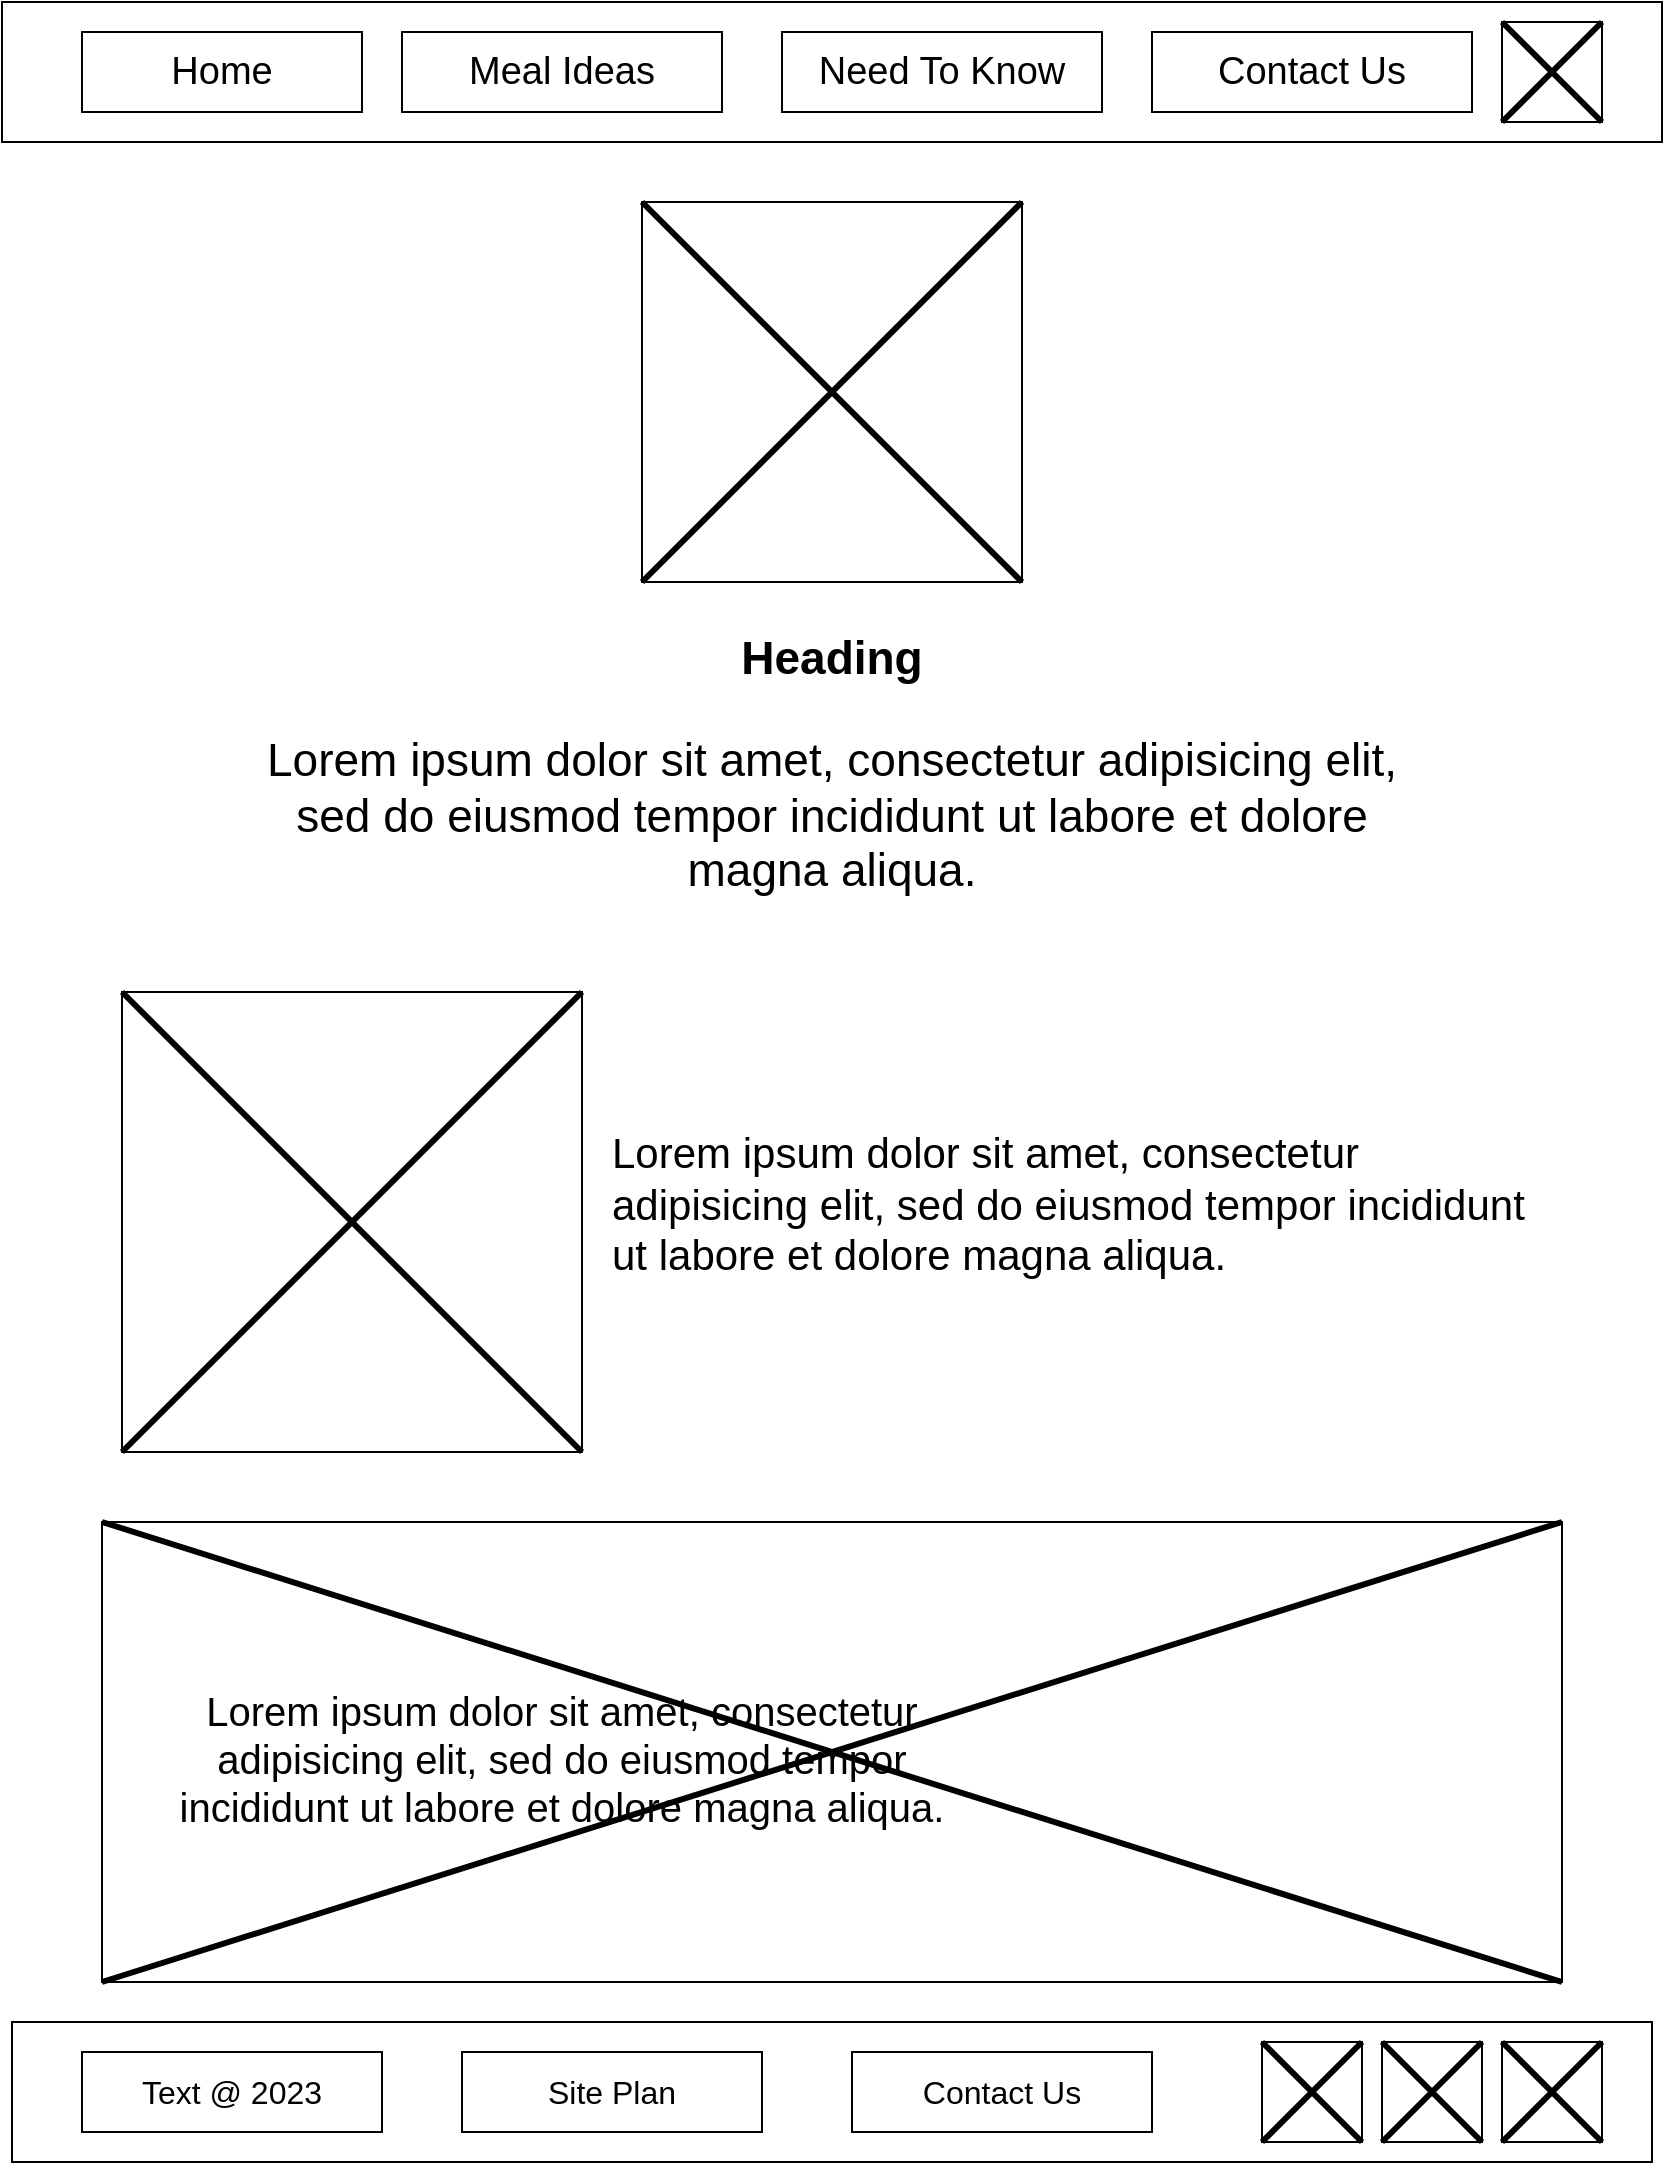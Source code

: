 <mxfile version="22.0.8" type="device">
  <diagram name="Page-1" id="4NdmZDGdV9eQTbaRouFe">
    <mxGraphModel dx="2284" dy="2958" grid="1" gridSize="10" guides="1" tooltips="1" connect="1" arrows="1" fold="1" page="1" pageScale="1" pageWidth="850" pageHeight="1100" math="0" shadow="0">
      <root>
        <mxCell id="0" />
        <mxCell id="1" parent="0" />
        <mxCell id="ePWSj0OLA_SV6YG4xHlB-1" value="" style="rounded=0;whiteSpace=wrap;html=1;" vertex="1" parent="1">
          <mxGeometry x="-840" y="-2190" width="830" height="70" as="geometry" />
        </mxCell>
        <mxCell id="ePWSj0OLA_SV6YG4xHlB-2" value="" style="whiteSpace=wrap;html=1;aspect=fixed;" vertex="1" parent="1">
          <mxGeometry x="-90" y="-2180" width="50" height="50" as="geometry" />
        </mxCell>
        <mxCell id="ePWSj0OLA_SV6YG4xHlB-3" value="" style="shape=umlDestroy;whiteSpace=wrap;html=1;strokeWidth=3;targetShapes=umlLifeline;" vertex="1" parent="1">
          <mxGeometry x="-90" y="-2180" width="50" height="50" as="geometry" />
        </mxCell>
        <mxCell id="ePWSj0OLA_SV6YG4xHlB-4" value="&lt;font style=&quot;font-size: 19px;&quot;&gt;Home&lt;/font&gt;" style="html=1;whiteSpace=wrap;" vertex="1" parent="1">
          <mxGeometry x="-800" y="-2175" width="140" height="40" as="geometry" />
        </mxCell>
        <mxCell id="ePWSj0OLA_SV6YG4xHlB-5" value="&lt;font style=&quot;font-size: 19px;&quot;&gt;Meal Ideas&lt;/font&gt;" style="html=1;whiteSpace=wrap;" vertex="1" parent="1">
          <mxGeometry x="-640" y="-2175" width="160" height="40" as="geometry" />
        </mxCell>
        <mxCell id="ePWSj0OLA_SV6YG4xHlB-6" value="&lt;font style=&quot;font-size: 19px;&quot;&gt;Need To Know&lt;/font&gt;" style="html=1;whiteSpace=wrap;" vertex="1" parent="1">
          <mxGeometry x="-450" y="-2175" width="160" height="40" as="geometry" />
        </mxCell>
        <mxCell id="ePWSj0OLA_SV6YG4xHlB-7" value="&lt;h1 style=&quot;font-size: 23px;&quot;&gt;Heading&lt;/h1&gt;&lt;p style=&quot;font-size: 23px;&quot;&gt;Lorem ipsum dolor sit amet, consectetur adipisicing elit, sed do eiusmod tempor incididunt ut labore et dolore magna aliqua.&lt;/p&gt;" style="text;html=1;strokeColor=none;fillColor=none;spacing=5;spacingTop=-20;whiteSpace=wrap;overflow=hidden;rounded=0;align=center;fontSize=23;" vertex="1" parent="1">
          <mxGeometry x="-730" y="-1880" width="610" height="160" as="geometry" />
        </mxCell>
        <mxCell id="ePWSj0OLA_SV6YG4xHlB-8" value="" style="whiteSpace=wrap;html=1;aspect=fixed;" vertex="1" parent="1">
          <mxGeometry x="-520" y="-2090" width="190" height="190" as="geometry" />
        </mxCell>
        <mxCell id="ePWSj0OLA_SV6YG4xHlB-9" value="" style="shape=umlDestroy;whiteSpace=wrap;html=1;strokeWidth=3;targetShapes=umlLifeline;fontColor=#525151;" vertex="1" parent="1">
          <mxGeometry x="-520" y="-2090" width="190" height="190" as="geometry" />
        </mxCell>
        <mxCell id="ePWSj0OLA_SV6YG4xHlB-10" value="" style="whiteSpace=wrap;html=1;aspect=fixed;" vertex="1" parent="1">
          <mxGeometry x="-780" y="-1695" width="230" height="230" as="geometry" />
        </mxCell>
        <mxCell id="ePWSj0OLA_SV6YG4xHlB-11" value="" style="shape=umlDestroy;whiteSpace=wrap;html=1;strokeWidth=3;targetShapes=umlLifeline;" vertex="1" parent="1">
          <mxGeometry x="-780" y="-1695" width="230" height="230" as="geometry" />
        </mxCell>
        <mxCell id="ePWSj0OLA_SV6YG4xHlB-12" value="&lt;h1 style=&quot;font-size: 21px;&quot;&gt;&lt;span style=&quot;font-weight: normal;&quot;&gt;&lt;br&gt;&lt;/span&gt;&lt;/h1&gt;&lt;h1 style=&quot;font-size: 21px;&quot;&gt;&lt;span style=&quot;font-weight: normal;&quot;&gt;Lorem ipsum dolor sit amet, consectetur adipisicing elit, sed do eiusmod tempor incididunt ut labore et dolore magna aliqua.&lt;/span&gt;&lt;/h1&gt;" style="text;html=1;strokeColor=none;fillColor=none;spacing=5;spacingTop=-20;whiteSpace=wrap;overflow=hidden;rounded=0;fontSize=21;" vertex="1" parent="1">
          <mxGeometry x="-540" y="-1670" width="480" height="160" as="geometry" />
        </mxCell>
        <mxCell id="ePWSj0OLA_SV6YG4xHlB-14" value="" style="rounded=0;whiteSpace=wrap;html=1;" vertex="1" parent="1">
          <mxGeometry x="-790" y="-1430" width="730" height="230" as="geometry" />
        </mxCell>
        <mxCell id="ePWSj0OLA_SV6YG4xHlB-15" value="" style="shape=umlDestroy;whiteSpace=wrap;html=1;strokeWidth=3;targetShapes=umlLifeline;" vertex="1" parent="1">
          <mxGeometry x="-790" y="-1430" width="730" height="230" as="geometry" />
        </mxCell>
        <mxCell id="ePWSj0OLA_SV6YG4xHlB-16" value="&lt;h1 style=&quot;font-size: 20px;&quot;&gt;&lt;span style=&quot;background-color: initial; font-weight: normal;&quot;&gt;Lorem ipsum dolor sit amet, consectetur adipisicing elit, sed do eiusmod tempor incididunt ut labore et dolore magna aliqua.&lt;/span&gt;&lt;br&gt;&lt;/h1&gt;" style="text;html=1;strokeColor=none;fillColor=none;spacing=5;spacingTop=-20;whiteSpace=wrap;overflow=hidden;rounded=0;fontSize=20;align=center;" vertex="1" parent="1">
          <mxGeometry x="-780" y="-1350" width="440" height="90" as="geometry" />
        </mxCell>
        <mxCell id="ePWSj0OLA_SV6YG4xHlB-17" value="" style="rounded=0;whiteSpace=wrap;html=1;" vertex="1" parent="1">
          <mxGeometry x="-835" y="-1180" width="820" height="70" as="geometry" />
        </mxCell>
        <mxCell id="ePWSj0OLA_SV6YG4xHlB-18" value="" style="whiteSpace=wrap;html=1;aspect=fixed;" vertex="1" parent="1">
          <mxGeometry x="-90" y="-1170" width="50" height="50" as="geometry" />
        </mxCell>
        <mxCell id="ePWSj0OLA_SV6YG4xHlB-19" value="" style="whiteSpace=wrap;html=1;aspect=fixed;" vertex="1" parent="1">
          <mxGeometry x="-150" y="-1170" width="50" height="50" as="geometry" />
        </mxCell>
        <mxCell id="ePWSj0OLA_SV6YG4xHlB-20" value="" style="whiteSpace=wrap;html=1;aspect=fixed;" vertex="1" parent="1">
          <mxGeometry x="-210" y="-1170" width="50" height="50" as="geometry" />
        </mxCell>
        <mxCell id="ePWSj0OLA_SV6YG4xHlB-21" value="" style="shape=umlDestroy;whiteSpace=wrap;html=1;strokeWidth=3;targetShapes=umlLifeline;" vertex="1" parent="1">
          <mxGeometry x="-210" y="-1170" width="50" height="50" as="geometry" />
        </mxCell>
        <mxCell id="ePWSj0OLA_SV6YG4xHlB-22" value="" style="shape=umlDestroy;whiteSpace=wrap;html=1;strokeWidth=3;targetShapes=umlLifeline;" vertex="1" parent="1">
          <mxGeometry x="-150" y="-1170" width="50" height="50" as="geometry" />
        </mxCell>
        <mxCell id="ePWSj0OLA_SV6YG4xHlB-23" value="" style="shape=umlDestroy;whiteSpace=wrap;html=1;strokeWidth=3;targetShapes=umlLifeline;" vertex="1" parent="1">
          <mxGeometry x="-90" y="-1170" width="50" height="50" as="geometry" />
        </mxCell>
        <mxCell id="ePWSj0OLA_SV6YG4xHlB-24" value="&lt;font style=&quot;font-size: 16px;&quot;&gt;Text @ 2023&lt;/font&gt;" style="html=1;whiteSpace=wrap;" vertex="1" parent="1">
          <mxGeometry x="-800" y="-1165" width="150" height="40" as="geometry" />
        </mxCell>
        <mxCell id="ePWSj0OLA_SV6YG4xHlB-25" value="&lt;font style=&quot;font-size: 16px;&quot;&gt;Site Plan&lt;/font&gt;" style="html=1;whiteSpace=wrap;" vertex="1" parent="1">
          <mxGeometry x="-610" y="-1165" width="150" height="40" as="geometry" />
        </mxCell>
        <mxCell id="ePWSj0OLA_SV6YG4xHlB-26" value="&lt;font style=&quot;font-size: 19px;&quot;&gt;Contact Us&lt;/font&gt;" style="html=1;whiteSpace=wrap;" vertex="1" parent="1">
          <mxGeometry x="-265" y="-2175" width="160" height="40" as="geometry" />
        </mxCell>
        <mxCell id="ePWSj0OLA_SV6YG4xHlB-27" value="&lt;font style=&quot;font-size: 16px;&quot;&gt;Contact Us&lt;/font&gt;" style="html=1;whiteSpace=wrap;" vertex="1" parent="1">
          <mxGeometry x="-415" y="-1165" width="150" height="40" as="geometry" />
        </mxCell>
      </root>
    </mxGraphModel>
  </diagram>
</mxfile>

